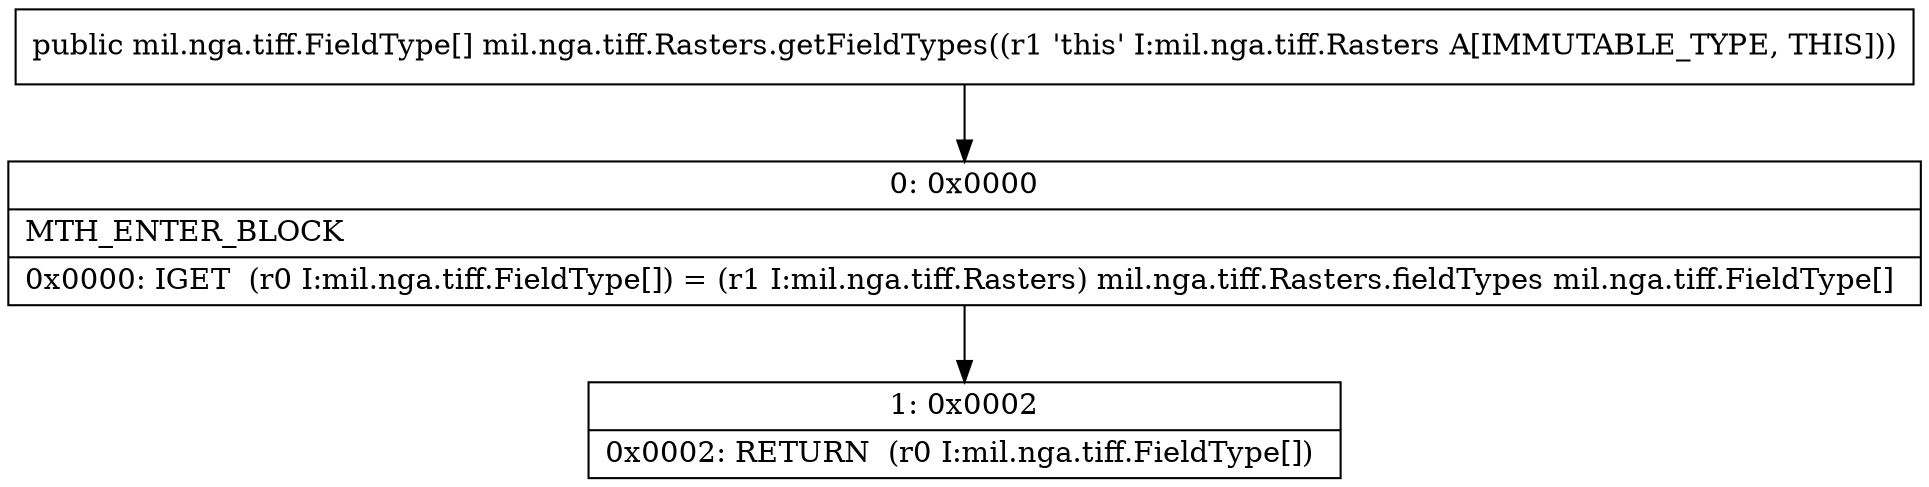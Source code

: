 digraph "CFG formil.nga.tiff.Rasters.getFieldTypes()[Lmil\/nga\/tiff\/FieldType;" {
Node_0 [shape=record,label="{0\:\ 0x0000|MTH_ENTER_BLOCK\l|0x0000: IGET  (r0 I:mil.nga.tiff.FieldType[]) = (r1 I:mil.nga.tiff.Rasters) mil.nga.tiff.Rasters.fieldTypes mil.nga.tiff.FieldType[] \l}"];
Node_1 [shape=record,label="{1\:\ 0x0002|0x0002: RETURN  (r0 I:mil.nga.tiff.FieldType[]) \l}"];
MethodNode[shape=record,label="{public mil.nga.tiff.FieldType[] mil.nga.tiff.Rasters.getFieldTypes((r1 'this' I:mil.nga.tiff.Rasters A[IMMUTABLE_TYPE, THIS])) }"];
MethodNode -> Node_0;
Node_0 -> Node_1;
}


